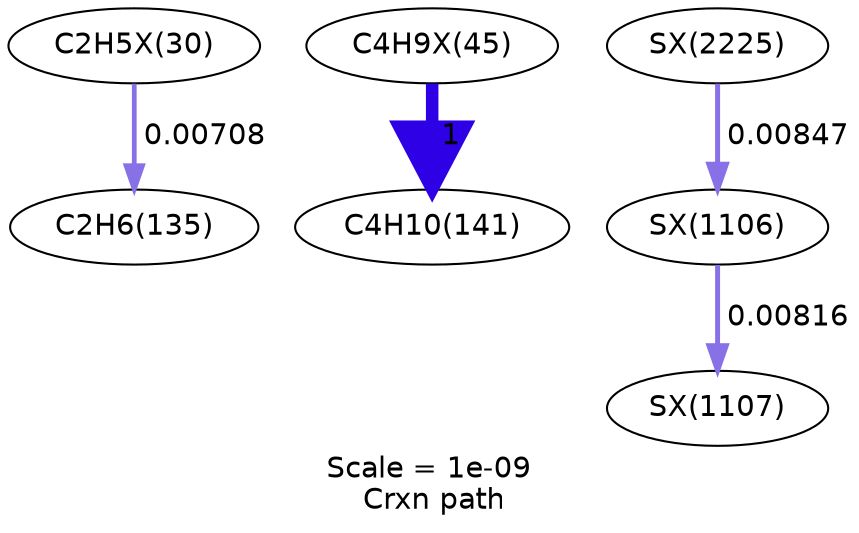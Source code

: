 digraph reaction_paths {
center=1;
s47 -> s12[fontname="Helvetica", style="setlinewidth(2.26)", arrowsize=1.13, color="0.7, 0.507, 0.9"
, label=" 0.00708"];
s56 -> s15[fontname="Helvetica", style="setlinewidth(6)", arrowsize=3, color="0.7, 1.5, 0.9"
, label=" 1"];
s117 -> s118[fontname="Helvetica", style="setlinewidth(2.37)", arrowsize=1.19, color="0.7, 0.508, 0.9"
, label=" 0.00816"];
s136 -> s117[fontname="Helvetica", style="setlinewidth(2.4)", arrowsize=1.2, color="0.7, 0.508, 0.9"
, label=" 0.00847"];
s12 [ fontname="Helvetica", label="C2H6(135)"];
s15 [ fontname="Helvetica", label="C4H10(141)"];
s47 [ fontname="Helvetica", label="C2H5X(30)"];
s56 [ fontname="Helvetica", label="C4H9X(45)"];
s117 [ fontname="Helvetica", label="SX(1106)"];
s118 [ fontname="Helvetica", label="SX(1107)"];
s136 [ fontname="Helvetica", label="SX(2225)"];
 label = "Scale = 1e-09\l Crxn path";
 fontname = "Helvetica";
}

